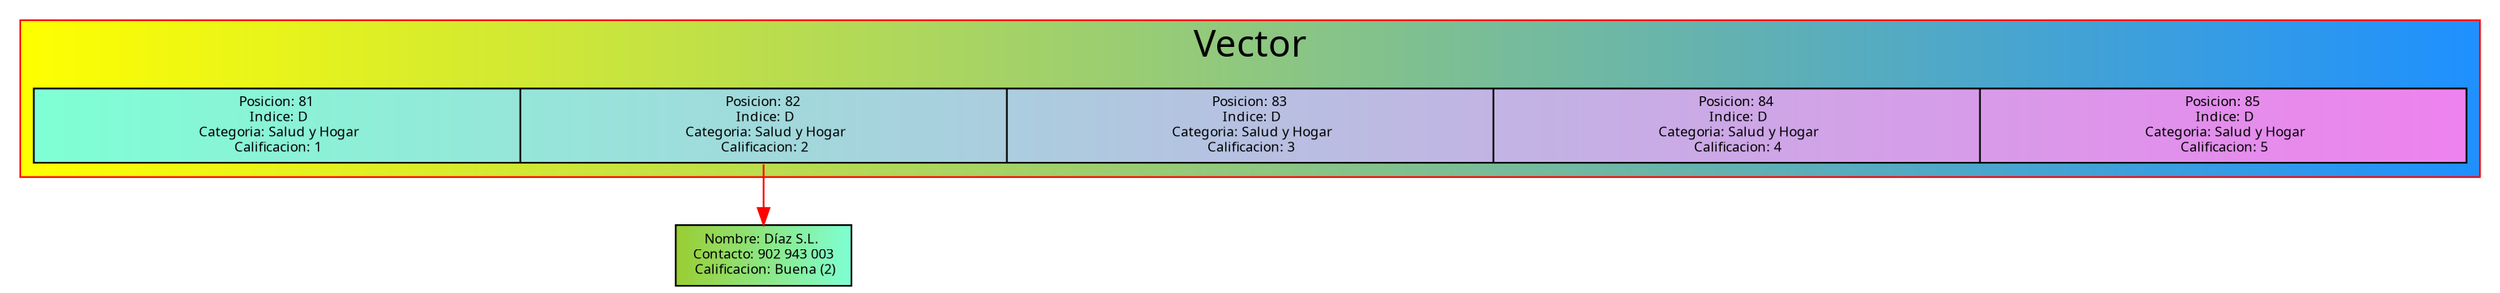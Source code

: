 digraph grafo{
fontname="Verdana" color=red fontsize=22;
node [shape=record fontsize=8 fontname="Verdana" style=filled];
edge [color="blue"]
subgraph cluster{
label = "Vector";
bgcolor="yellow:dodgerblue"
Vector[label="<80>Posicion: 81\n Indice: D\n Categoria: Salud y Hogar\n Calificacion: 1|<81>Posicion: 82\n Indice: D\n Categoria: Salud y Hogar\n Calificacion: 2|<82>Posicion: 83\n Indice: D\n Categoria: Salud y Hogar\n Calificacion: 3|<83>Posicion: 84\n Indice: D\n Categoria: Salud y Hogar\n Calificacion: 4|<84>Posicion: 85\n Indice: D\n Categoria: Salud y Hogar\n Calificacion: 5",width=20, fillcolor="aquamarine:violet"];
}
8121[label="Nombre: Díaz S.L. \n Contacto: 902 943 003 \n Calificacion: Buena (2)", fillcolor="yellowgreen:aquamarine"];
Vector:81->8121[color=red]
}